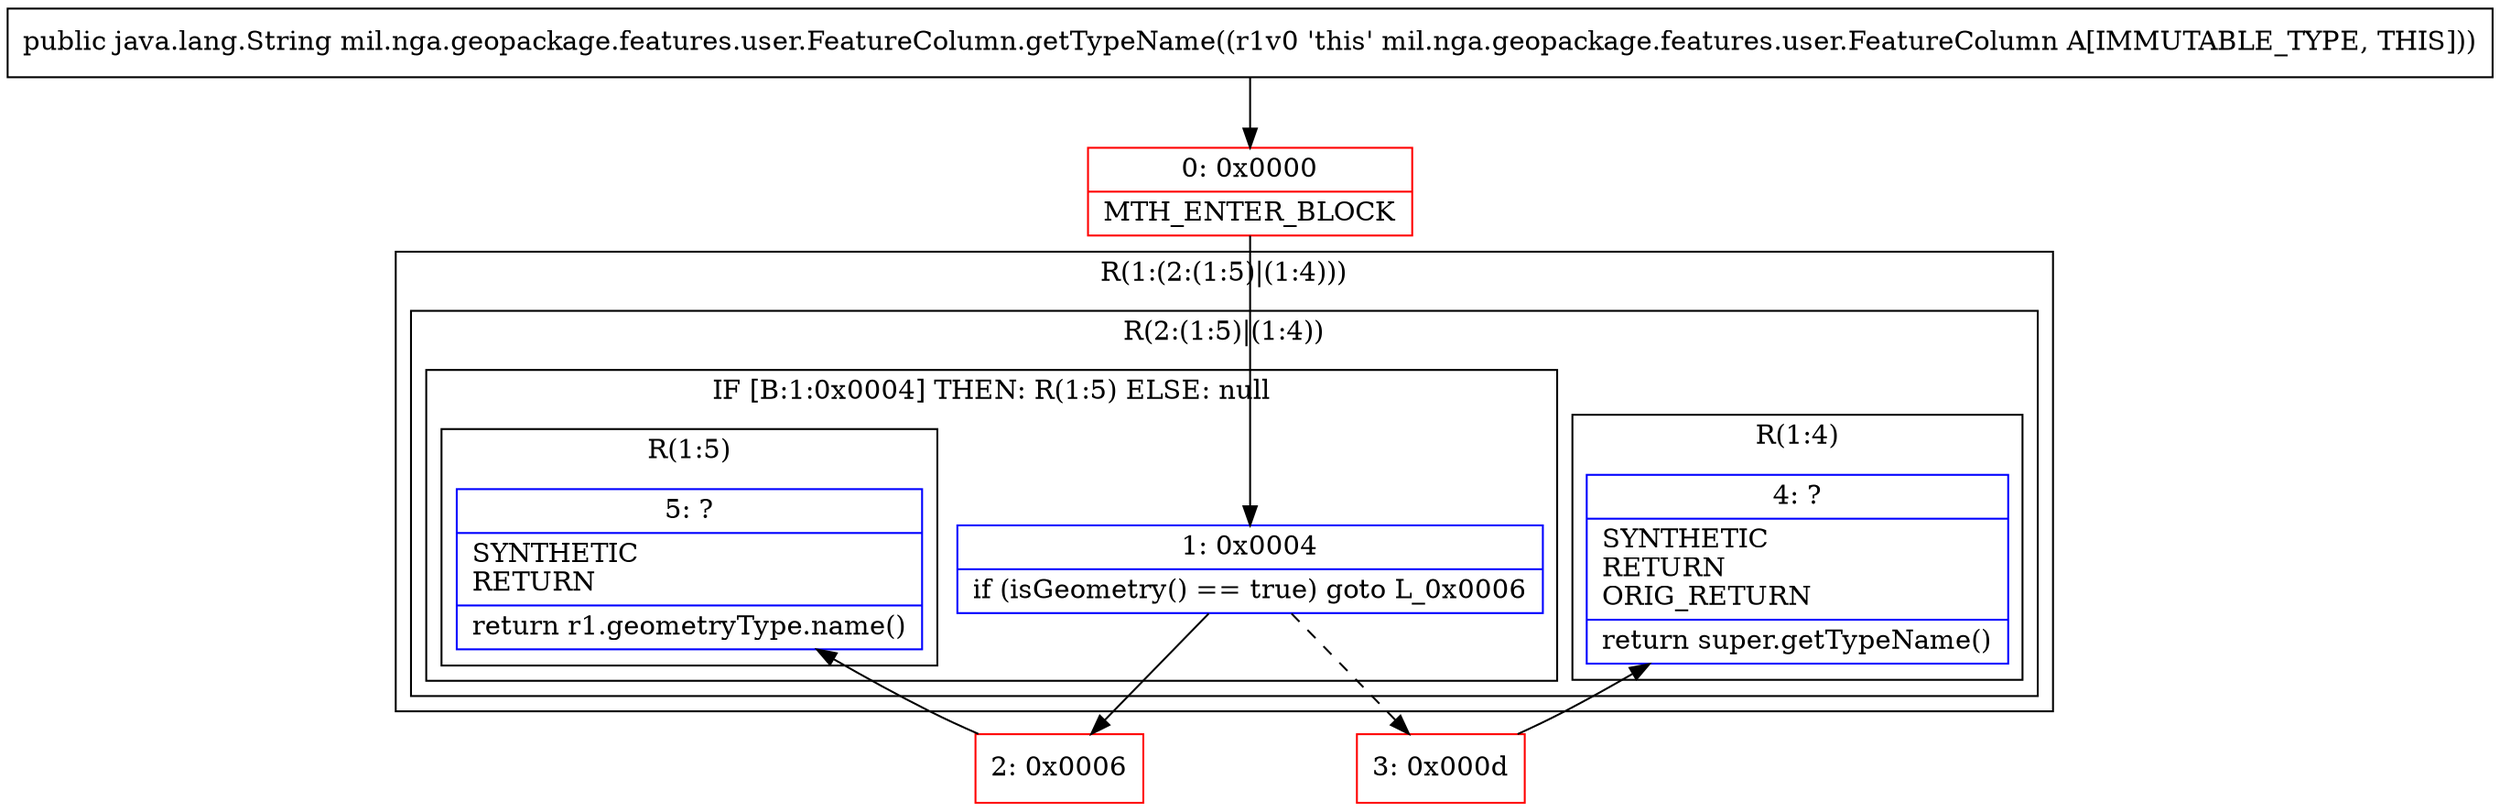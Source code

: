 digraph "CFG formil.nga.geopackage.features.user.FeatureColumn.getTypeName()Ljava\/lang\/String;" {
subgraph cluster_Region_2138948378 {
label = "R(1:(2:(1:5)|(1:4)))";
node [shape=record,color=blue];
subgraph cluster_Region_299462814 {
label = "R(2:(1:5)|(1:4))";
node [shape=record,color=blue];
subgraph cluster_IfRegion_1683204409 {
label = "IF [B:1:0x0004] THEN: R(1:5) ELSE: null";
node [shape=record,color=blue];
Node_1 [shape=record,label="{1\:\ 0x0004|if (isGeometry() == true) goto L_0x0006\l}"];
subgraph cluster_Region_1282666469 {
label = "R(1:5)";
node [shape=record,color=blue];
Node_5 [shape=record,label="{5\:\ ?|SYNTHETIC\lRETURN\l|return r1.geometryType.name()\l}"];
}
}
subgraph cluster_Region_1569161314 {
label = "R(1:4)";
node [shape=record,color=blue];
Node_4 [shape=record,label="{4\:\ ?|SYNTHETIC\lRETURN\lORIG_RETURN\l|return super.getTypeName()\l}"];
}
}
}
Node_0 [shape=record,color=red,label="{0\:\ 0x0000|MTH_ENTER_BLOCK\l}"];
Node_2 [shape=record,color=red,label="{2\:\ 0x0006}"];
Node_3 [shape=record,color=red,label="{3\:\ 0x000d}"];
MethodNode[shape=record,label="{public java.lang.String mil.nga.geopackage.features.user.FeatureColumn.getTypeName((r1v0 'this' mil.nga.geopackage.features.user.FeatureColumn A[IMMUTABLE_TYPE, THIS])) }"];
MethodNode -> Node_0;
Node_1 -> Node_2;
Node_1 -> Node_3[style=dashed];
Node_0 -> Node_1;
Node_2 -> Node_5;
Node_3 -> Node_4;
}


